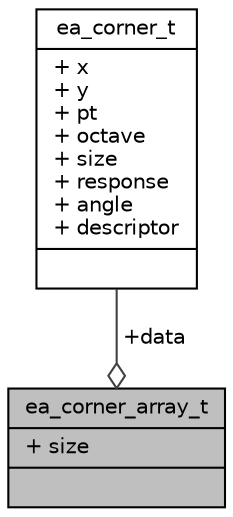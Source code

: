 digraph "ea_corner_array_t"
{
 // INTERACTIVE_SVG=YES
 // LATEX_PDF_SIZE
  bgcolor="transparent";
  edge [fontname="Helvetica",fontsize="10",labelfontname="Helvetica",labelfontsize="10"];
  node [fontname="Helvetica",fontsize="10",shape=record];
  Node1 [label="{ea_corner_array_t\n|+ size\l|}",height=0.2,width=0.4,color="black", fillcolor="grey75", style="filled", fontcolor="black",tooltip=" "];
  Node2 -> Node1 [color="grey25",fontsize="10",style="solid",label=" +data" ,arrowhead="odiamond",fontname="Helvetica"];
  Node2 [label="{ea_corner_t\n|+ x\l+ y\l+ pt\l+ octave\l+ size\l+ response\l+ angle\l+ descriptor\l|}",height=0.2,width=0.4,color="black",URL="$d5/dd7/structea__corner__t.html",tooltip=" "];
}
